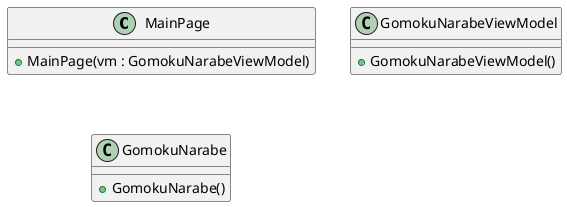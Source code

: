@startuml GomokuNarabe
class MainPage
{
    + MainPage(vm : GomokuNarabeViewModel)
}

class GomokuNarabeViewModel
{
    + GomokuNarabeViewModel()
    
}

class GomokuNarabe
{
    + GomokuNarabe()
}
@enduml